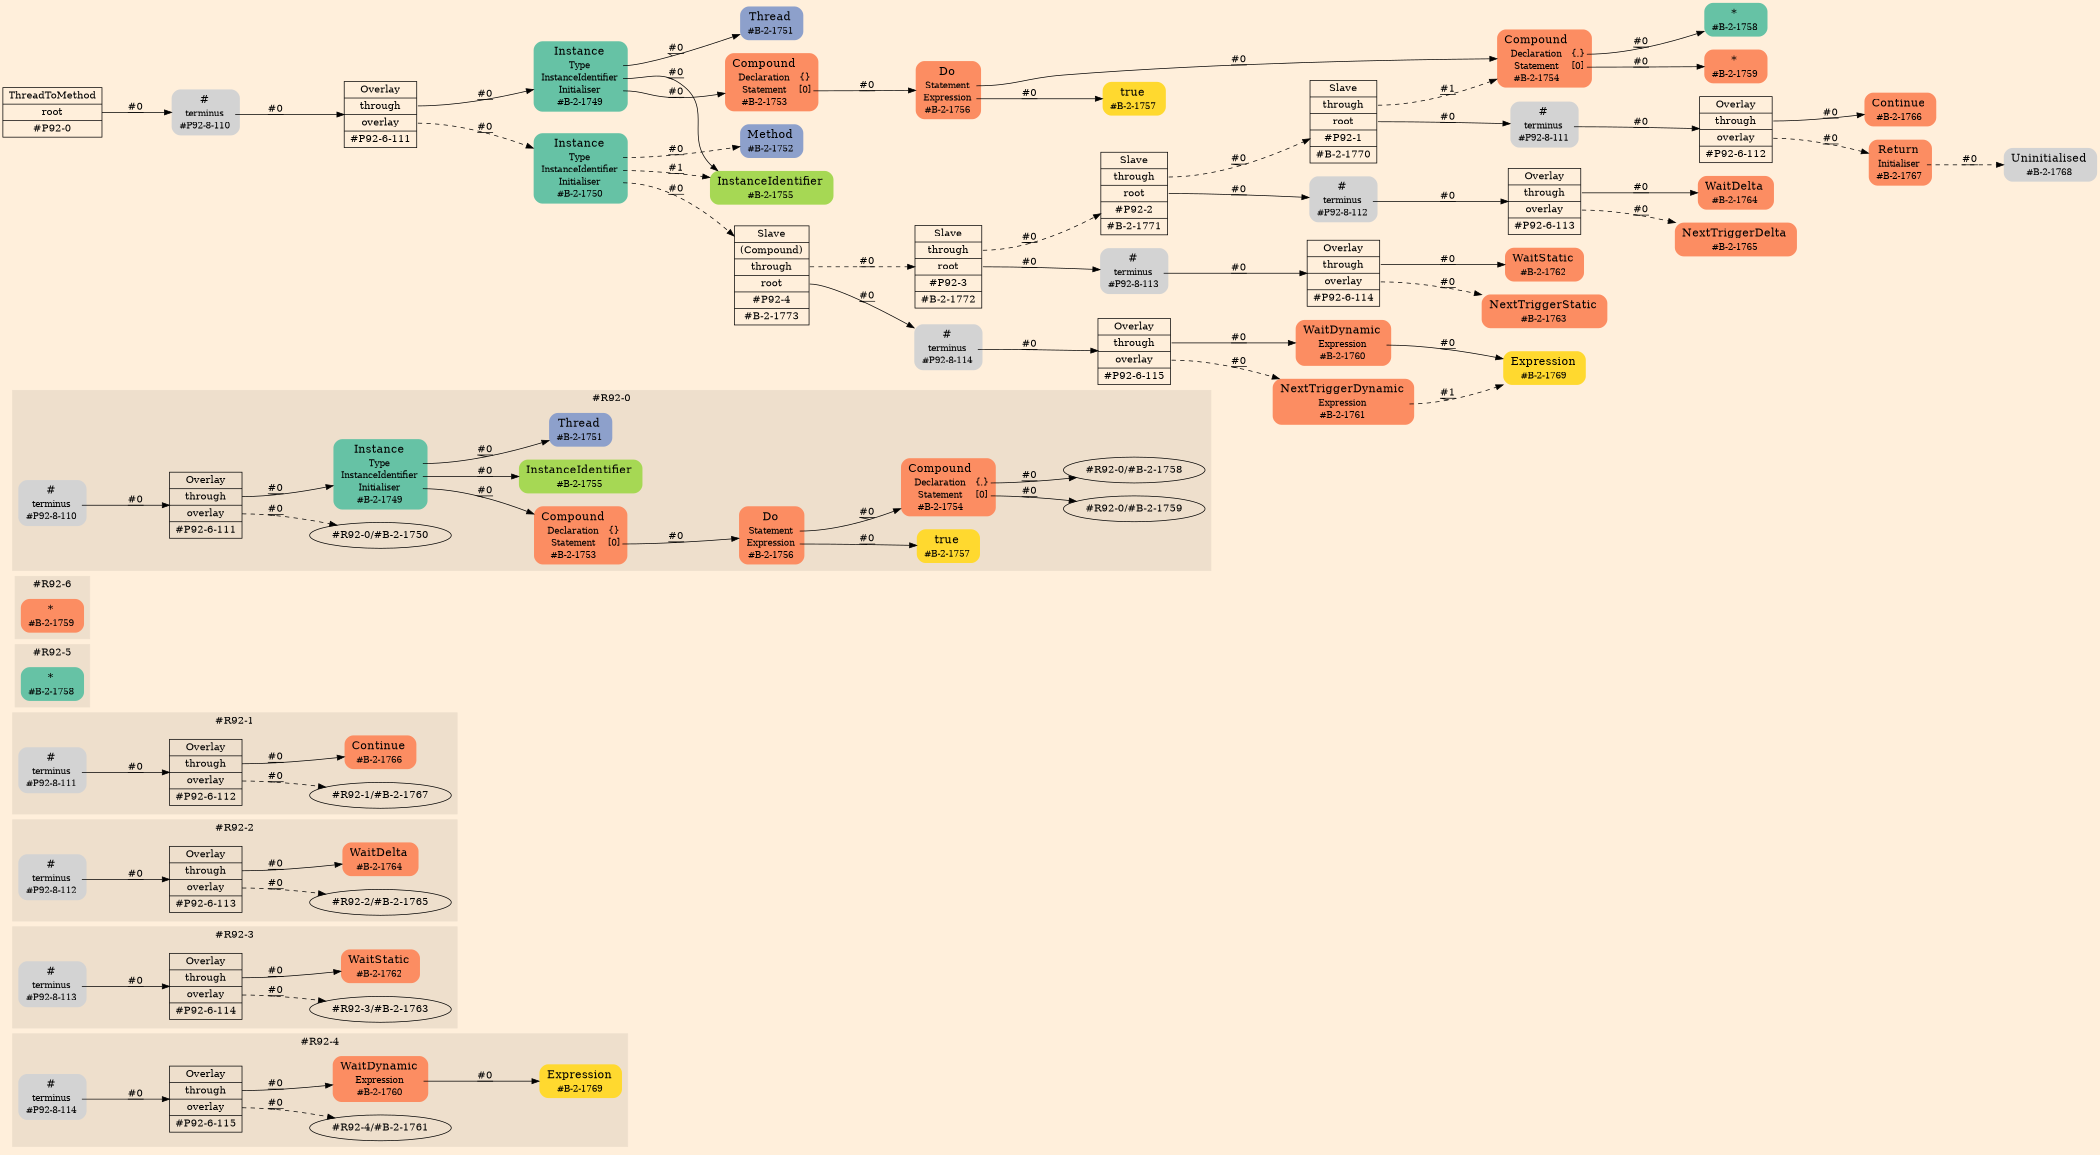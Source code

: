 digraph Inferno {
graph [
rankdir = "LR"
ranksep = 1.0
size = "14,20"
bgcolor = antiquewhite1
color = black
fontcolor = black
];
node [
];
subgraph "cluster#R92-4" {
label = "#R92-4"
style = "filled"
color = antiquewhite2
"#R92-4/#B-2-1769" [
shape = "plaintext"
fillcolor = "/set28/6"
label = <<TABLE BORDER="0" CELLBORDER="0" CELLSPACING="0">
 <TR>
  <TD><FONT POINT-SIZE="16.0">Expression</FONT></TD>
  <TD></TD>
 </TR>
 <TR>
  <TD>#B-2-1769</TD>
  <TD PORT="port0"></TD>
 </TR>
</TABLE>>
style = "rounded,filled"
fontsize = "12"
];
"#R92-4/#B-2-1760" [
shape = "plaintext"
fillcolor = "/set28/2"
label = <<TABLE BORDER="0" CELLBORDER="0" CELLSPACING="0">
 <TR>
  <TD><FONT POINT-SIZE="16.0">WaitDynamic</FONT></TD>
  <TD></TD>
 </TR>
 <TR>
  <TD>Expression</TD>
  <TD PORT="port0"></TD>
 </TR>
 <TR>
  <TD>#B-2-1760</TD>
  <TD PORT="port1"></TD>
 </TR>
</TABLE>>
style = "rounded,filled"
fontsize = "12"
];
"#R92-4/#P92-8-114" [
shape = "plaintext"
label = <<TABLE BORDER="0" CELLBORDER="0" CELLSPACING="0">
 <TR>
  <TD><FONT POINT-SIZE="16.0">#</FONT></TD>
  <TD></TD>
 </TR>
 <TR>
  <TD>terminus</TD>
  <TD PORT="port0"></TD>
 </TR>
 <TR>
  <TD>#P92-8-114</TD>
  <TD PORT="port1"></TD>
 </TR>
</TABLE>>
style = "rounded,filled"
fontsize = "12"
];
"#R92-4/#P92-6-115" [
shape = "record"
fillcolor = antiquewhite2
label = "<fixed> Overlay | <port0> through | <port1> overlay | <port2> #P92-6-115"
style = "filled"
fontsize = "14"
color = black
fontcolor = black
];
"#R92-4/#B-2-1760":port0 -> "#R92-4/#B-2-1769" [style="solid"
label = "#0"
decorate = true
color = black
fontcolor = black
];
"#R92-4/#P92-8-114":port0 -> "#R92-4/#P92-6-115" [style="solid"
label = "#0"
decorate = true
color = black
fontcolor = black
];
"#R92-4/#P92-6-115":port0 -> "#R92-4/#B-2-1760" [style="solid"
label = "#0"
decorate = true
color = black
fontcolor = black
];
"#R92-4/#P92-6-115":port1 -> "#R92-4/#B-2-1761" [style="dashed"
label = "#0"
decorate = true
color = black
fontcolor = black
];
}
subgraph "cluster#R92-3" {
label = "#R92-3"
style = "filled"
color = antiquewhite2
"#R92-3/#B-2-1762" [
shape = "plaintext"
fillcolor = "/set28/2"
label = <<TABLE BORDER="0" CELLBORDER="0" CELLSPACING="0">
 <TR>
  <TD><FONT POINT-SIZE="16.0">WaitStatic</FONT></TD>
  <TD></TD>
 </TR>
 <TR>
  <TD>#B-2-1762</TD>
  <TD PORT="port0"></TD>
 </TR>
</TABLE>>
style = "rounded,filled"
fontsize = "12"
];
"#R92-3/#P92-8-113" [
shape = "plaintext"
label = <<TABLE BORDER="0" CELLBORDER="0" CELLSPACING="0">
 <TR>
  <TD><FONT POINT-SIZE="16.0">#</FONT></TD>
  <TD></TD>
 </TR>
 <TR>
  <TD>terminus</TD>
  <TD PORT="port0"></TD>
 </TR>
 <TR>
  <TD>#P92-8-113</TD>
  <TD PORT="port1"></TD>
 </TR>
</TABLE>>
style = "rounded,filled"
fontsize = "12"
];
"#R92-3/#P92-6-114" [
shape = "record"
fillcolor = antiquewhite2
label = "<fixed> Overlay | <port0> through | <port1> overlay | <port2> #P92-6-114"
style = "filled"
fontsize = "14"
color = black
fontcolor = black
];
"#R92-3/#P92-8-113":port0 -> "#R92-3/#P92-6-114" [style="solid"
label = "#0"
decorate = true
color = black
fontcolor = black
];
"#R92-3/#P92-6-114":port0 -> "#R92-3/#B-2-1762" [style="solid"
label = "#0"
decorate = true
color = black
fontcolor = black
];
"#R92-3/#P92-6-114":port1 -> "#R92-3/#B-2-1763" [style="dashed"
label = "#0"
decorate = true
color = black
fontcolor = black
];
}
subgraph "cluster#R92-2" {
label = "#R92-2"
style = "filled"
color = antiquewhite2
"#R92-2/#B-2-1764" [
shape = "plaintext"
fillcolor = "/set28/2"
label = <<TABLE BORDER="0" CELLBORDER="0" CELLSPACING="0">
 <TR>
  <TD><FONT POINT-SIZE="16.0">WaitDelta</FONT></TD>
  <TD></TD>
 </TR>
 <TR>
  <TD>#B-2-1764</TD>
  <TD PORT="port0"></TD>
 </TR>
</TABLE>>
style = "rounded,filled"
fontsize = "12"
];
"#R92-2/#P92-8-112" [
shape = "plaintext"
label = <<TABLE BORDER="0" CELLBORDER="0" CELLSPACING="0">
 <TR>
  <TD><FONT POINT-SIZE="16.0">#</FONT></TD>
  <TD></TD>
 </TR>
 <TR>
  <TD>terminus</TD>
  <TD PORT="port0"></TD>
 </TR>
 <TR>
  <TD>#P92-8-112</TD>
  <TD PORT="port1"></TD>
 </TR>
</TABLE>>
style = "rounded,filled"
fontsize = "12"
];
"#R92-2/#P92-6-113" [
shape = "record"
fillcolor = antiquewhite2
label = "<fixed> Overlay | <port0> through | <port1> overlay | <port2> #P92-6-113"
style = "filled"
fontsize = "14"
color = black
fontcolor = black
];
"#R92-2/#P92-8-112":port0 -> "#R92-2/#P92-6-113" [style="solid"
label = "#0"
decorate = true
color = black
fontcolor = black
];
"#R92-2/#P92-6-113":port0 -> "#R92-2/#B-2-1764" [style="solid"
label = "#0"
decorate = true
color = black
fontcolor = black
];
"#R92-2/#P92-6-113":port1 -> "#R92-2/#B-2-1765" [style="dashed"
label = "#0"
decorate = true
color = black
fontcolor = black
];
}
subgraph "cluster#R92-1" {
label = "#R92-1"
style = "filled"
color = antiquewhite2
"#R92-1/#B-2-1766" [
shape = "plaintext"
fillcolor = "/set28/2"
label = <<TABLE BORDER="0" CELLBORDER="0" CELLSPACING="0">
 <TR>
  <TD><FONT POINT-SIZE="16.0">Continue</FONT></TD>
  <TD></TD>
 </TR>
 <TR>
  <TD>#B-2-1766</TD>
  <TD PORT="port0"></TD>
 </TR>
</TABLE>>
style = "rounded,filled"
fontsize = "12"
];
"#R92-1/#P92-8-111" [
shape = "plaintext"
label = <<TABLE BORDER="0" CELLBORDER="0" CELLSPACING="0">
 <TR>
  <TD><FONT POINT-SIZE="16.0">#</FONT></TD>
  <TD></TD>
 </TR>
 <TR>
  <TD>terminus</TD>
  <TD PORT="port0"></TD>
 </TR>
 <TR>
  <TD>#P92-8-111</TD>
  <TD PORT="port1"></TD>
 </TR>
</TABLE>>
style = "rounded,filled"
fontsize = "12"
];
"#R92-1/#P92-6-112" [
shape = "record"
fillcolor = antiquewhite2
label = "<fixed> Overlay | <port0> through | <port1> overlay | <port2> #P92-6-112"
style = "filled"
fontsize = "14"
color = black
fontcolor = black
];
"#R92-1/#P92-8-111":port0 -> "#R92-1/#P92-6-112" [style="solid"
label = "#0"
decorate = true
color = black
fontcolor = black
];
"#R92-1/#P92-6-112":port0 -> "#R92-1/#B-2-1766" [style="solid"
label = "#0"
decorate = true
color = black
fontcolor = black
];
"#R92-1/#P92-6-112":port1 -> "#R92-1/#B-2-1767" [style="dashed"
label = "#0"
decorate = true
color = black
fontcolor = black
];
}
subgraph "cluster#R92-5" {
label = "#R92-5"
style = "filled"
color = antiquewhite2
"#R92-5/#B-2-1758" [
shape = "plaintext"
fillcolor = "/set28/1"
label = <<TABLE BORDER="0" CELLBORDER="0" CELLSPACING="0">
 <TR>
  <TD><FONT POINT-SIZE="16.0">*</FONT></TD>
  <TD></TD>
 </TR>
 <TR>
  <TD>#B-2-1758</TD>
  <TD PORT="port0"></TD>
 </TR>
</TABLE>>
style = "rounded,filled"
fontsize = "12"
];
}
subgraph "cluster#R92-6" {
label = "#R92-6"
style = "filled"
color = antiquewhite2
"#R92-6/#B-2-1759" [
shape = "plaintext"
fillcolor = "/set28/2"
label = <<TABLE BORDER="0" CELLBORDER="0" CELLSPACING="0">
 <TR>
  <TD><FONT POINT-SIZE="16.0">*</FONT></TD>
  <TD></TD>
 </TR>
 <TR>
  <TD>#B-2-1759</TD>
  <TD PORT="port0"></TD>
 </TR>
</TABLE>>
style = "rounded,filled"
fontsize = "12"
];
}
subgraph "cluster#R92-0" {
label = "#R92-0"
style = "filled"
color = antiquewhite2
"#R92-0/#B-2-1757" [
shape = "plaintext"
fillcolor = "/set28/6"
label = <<TABLE BORDER="0" CELLBORDER="0" CELLSPACING="0">
 <TR>
  <TD><FONT POINT-SIZE="16.0">true</FONT></TD>
  <TD></TD>
 </TR>
 <TR>
  <TD>#B-2-1757</TD>
  <TD PORT="port0"></TD>
 </TR>
</TABLE>>
style = "rounded,filled"
fontsize = "12"
];
"#R92-0/#B-2-1751" [
shape = "plaintext"
fillcolor = "/set28/3"
label = <<TABLE BORDER="0" CELLBORDER="0" CELLSPACING="0">
 <TR>
  <TD><FONT POINT-SIZE="16.0">Thread</FONT></TD>
  <TD></TD>
 </TR>
 <TR>
  <TD>#B-2-1751</TD>
  <TD PORT="port0"></TD>
 </TR>
</TABLE>>
style = "rounded,filled"
fontsize = "12"
];
"#R92-0/#B-2-1756" [
shape = "plaintext"
fillcolor = "/set28/2"
label = <<TABLE BORDER="0" CELLBORDER="0" CELLSPACING="0">
 <TR>
  <TD><FONT POINT-SIZE="16.0">Do</FONT></TD>
  <TD></TD>
 </TR>
 <TR>
  <TD>Statement</TD>
  <TD PORT="port0"></TD>
 </TR>
 <TR>
  <TD>Expression</TD>
  <TD PORT="port1"></TD>
 </TR>
 <TR>
  <TD>#B-2-1756</TD>
  <TD PORT="port2"></TD>
 </TR>
</TABLE>>
style = "rounded,filled"
fontsize = "12"
];
"#R92-0/#B-2-1753" [
shape = "plaintext"
fillcolor = "/set28/2"
label = <<TABLE BORDER="0" CELLBORDER="0" CELLSPACING="0">
 <TR>
  <TD><FONT POINT-SIZE="16.0">Compound</FONT></TD>
  <TD></TD>
 </TR>
 <TR>
  <TD>Declaration</TD>
  <TD PORT="port0">{}</TD>
 </TR>
 <TR>
  <TD>Statement</TD>
  <TD PORT="port1">[0]</TD>
 </TR>
 <TR>
  <TD>#B-2-1753</TD>
  <TD PORT="port2"></TD>
 </TR>
</TABLE>>
style = "rounded,filled"
fontsize = "12"
];
"#R92-0/#B-2-1754" [
shape = "plaintext"
fillcolor = "/set28/2"
label = <<TABLE BORDER="0" CELLBORDER="0" CELLSPACING="0">
 <TR>
  <TD><FONT POINT-SIZE="16.0">Compound</FONT></TD>
  <TD></TD>
 </TR>
 <TR>
  <TD>Declaration</TD>
  <TD PORT="port0">{.}</TD>
 </TR>
 <TR>
  <TD>Statement</TD>
  <TD PORT="port1">[0]</TD>
 </TR>
 <TR>
  <TD>#B-2-1754</TD>
  <TD PORT="port2"></TD>
 </TR>
</TABLE>>
style = "rounded,filled"
fontsize = "12"
];
"#R92-0/#P92-8-110" [
shape = "plaintext"
label = <<TABLE BORDER="0" CELLBORDER="0" CELLSPACING="0">
 <TR>
  <TD><FONT POINT-SIZE="16.0">#</FONT></TD>
  <TD></TD>
 </TR>
 <TR>
  <TD>terminus</TD>
  <TD PORT="port0"></TD>
 </TR>
 <TR>
  <TD>#P92-8-110</TD>
  <TD PORT="port1"></TD>
 </TR>
</TABLE>>
style = "rounded,filled"
fontsize = "12"
];
"#R92-0/#B-2-1749" [
shape = "plaintext"
fillcolor = "/set28/1"
label = <<TABLE BORDER="0" CELLBORDER="0" CELLSPACING="0">
 <TR>
  <TD><FONT POINT-SIZE="16.0">Instance</FONT></TD>
  <TD></TD>
 </TR>
 <TR>
  <TD>Type</TD>
  <TD PORT="port0"></TD>
 </TR>
 <TR>
  <TD>InstanceIdentifier</TD>
  <TD PORT="port1"></TD>
 </TR>
 <TR>
  <TD>Initialiser</TD>
  <TD PORT="port2"></TD>
 </TR>
 <TR>
  <TD>#B-2-1749</TD>
  <TD PORT="port3"></TD>
 </TR>
</TABLE>>
style = "rounded,filled"
fontsize = "12"
];
"#R92-0/#P92-6-111" [
shape = "record"
fillcolor = antiquewhite2
label = "<fixed> Overlay | <port0> through | <port1> overlay | <port2> #P92-6-111"
style = "filled"
fontsize = "14"
color = black
fontcolor = black
];
"#R92-0/#B-2-1755" [
shape = "plaintext"
fillcolor = "/set28/5"
label = <<TABLE BORDER="0" CELLBORDER="0" CELLSPACING="0">
 <TR>
  <TD><FONT POINT-SIZE="16.0">InstanceIdentifier</FONT></TD>
  <TD></TD>
 </TR>
 <TR>
  <TD>#B-2-1755</TD>
  <TD PORT="port0"></TD>
 </TR>
</TABLE>>
style = "rounded,filled"
fontsize = "12"
];
"#R92-0/#B-2-1756":port0 -> "#R92-0/#B-2-1754" [style="solid"
label = "#0"
decorate = true
color = black
fontcolor = black
];
"#R92-0/#B-2-1756":port1 -> "#R92-0/#B-2-1757" [style="solid"
label = "#0"
decorate = true
color = black
fontcolor = black
];
"#R92-0/#B-2-1753":port1 -> "#R92-0/#B-2-1756" [style="solid"
label = "#0"
decorate = true
color = black
fontcolor = black
];
"#R92-0/#B-2-1754":port0 -> "#R92-0/#B-2-1758" [style="solid"
label = "#0"
decorate = true
color = black
fontcolor = black
];
"#R92-0/#B-2-1754":port1 -> "#R92-0/#B-2-1759" [style="solid"
label = "#0"
decorate = true
color = black
fontcolor = black
];
"#R92-0/#P92-8-110":port0 -> "#R92-0/#P92-6-111" [style="solid"
label = "#0"
decorate = true
color = black
fontcolor = black
];
"#R92-0/#B-2-1749":port0 -> "#R92-0/#B-2-1751" [style="solid"
label = "#0"
decorate = true
color = black
fontcolor = black
];
"#R92-0/#B-2-1749":port1 -> "#R92-0/#B-2-1755" [style="solid"
label = "#0"
decorate = true
color = black
fontcolor = black
];
"#R92-0/#B-2-1749":port2 -> "#R92-0/#B-2-1753" [style="solid"
label = "#0"
decorate = true
color = black
fontcolor = black
];
"#R92-0/#P92-6-111":port0 -> "#R92-0/#B-2-1749" [style="solid"
label = "#0"
decorate = true
color = black
fontcolor = black
];
"#R92-0/#P92-6-111":port1 -> "#R92-0/#B-2-1750" [style="dashed"
label = "#0"
decorate = true
color = black
fontcolor = black
];
}
"CR#P92-0" [
shape = "record"
fillcolor = antiquewhite1
label = "<fixed> ThreadToMethod | <port0> root | <port1> #P92-0"
style = "filled"
fontsize = "14"
color = black
fontcolor = black
];
"#P92-8-110" [
shape = "plaintext"
label = <<TABLE BORDER="0" CELLBORDER="0" CELLSPACING="0">
 <TR>
  <TD><FONT POINT-SIZE="16.0">#</FONT></TD>
  <TD></TD>
 </TR>
 <TR>
  <TD>terminus</TD>
  <TD PORT="port0"></TD>
 </TR>
 <TR>
  <TD>#P92-8-110</TD>
  <TD PORT="port1"></TD>
 </TR>
</TABLE>>
style = "rounded,filled"
fontsize = "12"
];
"#P92-6-111" [
shape = "record"
fillcolor = antiquewhite1
label = "<fixed> Overlay | <port0> through | <port1> overlay | <port2> #P92-6-111"
style = "filled"
fontsize = "14"
color = black
fontcolor = black
];
"#B-2-1749" [
shape = "plaintext"
fillcolor = "/set28/1"
label = <<TABLE BORDER="0" CELLBORDER="0" CELLSPACING="0">
 <TR>
  <TD><FONT POINT-SIZE="16.0">Instance</FONT></TD>
  <TD></TD>
 </TR>
 <TR>
  <TD>Type</TD>
  <TD PORT="port0"></TD>
 </TR>
 <TR>
  <TD>InstanceIdentifier</TD>
  <TD PORT="port1"></TD>
 </TR>
 <TR>
  <TD>Initialiser</TD>
  <TD PORT="port2"></TD>
 </TR>
 <TR>
  <TD>#B-2-1749</TD>
  <TD PORT="port3"></TD>
 </TR>
</TABLE>>
style = "rounded,filled"
fontsize = "12"
];
"#B-2-1751" [
shape = "plaintext"
fillcolor = "/set28/3"
label = <<TABLE BORDER="0" CELLBORDER="0" CELLSPACING="0">
 <TR>
  <TD><FONT POINT-SIZE="16.0">Thread</FONT></TD>
  <TD></TD>
 </TR>
 <TR>
  <TD>#B-2-1751</TD>
  <TD PORT="port0"></TD>
 </TR>
</TABLE>>
style = "rounded,filled"
fontsize = "12"
];
"#B-2-1755" [
shape = "plaintext"
fillcolor = "/set28/5"
label = <<TABLE BORDER="0" CELLBORDER="0" CELLSPACING="0">
 <TR>
  <TD><FONT POINT-SIZE="16.0">InstanceIdentifier</FONT></TD>
  <TD></TD>
 </TR>
 <TR>
  <TD>#B-2-1755</TD>
  <TD PORT="port0"></TD>
 </TR>
</TABLE>>
style = "rounded,filled"
fontsize = "12"
];
"#B-2-1753" [
shape = "plaintext"
fillcolor = "/set28/2"
label = <<TABLE BORDER="0" CELLBORDER="0" CELLSPACING="0">
 <TR>
  <TD><FONT POINT-SIZE="16.0">Compound</FONT></TD>
  <TD></TD>
 </TR>
 <TR>
  <TD>Declaration</TD>
  <TD PORT="port0">{}</TD>
 </TR>
 <TR>
  <TD>Statement</TD>
  <TD PORT="port1">[0]</TD>
 </TR>
 <TR>
  <TD>#B-2-1753</TD>
  <TD PORT="port2"></TD>
 </TR>
</TABLE>>
style = "rounded,filled"
fontsize = "12"
];
"#B-2-1756" [
shape = "plaintext"
fillcolor = "/set28/2"
label = <<TABLE BORDER="0" CELLBORDER="0" CELLSPACING="0">
 <TR>
  <TD><FONT POINT-SIZE="16.0">Do</FONT></TD>
  <TD></TD>
 </TR>
 <TR>
  <TD>Statement</TD>
  <TD PORT="port0"></TD>
 </TR>
 <TR>
  <TD>Expression</TD>
  <TD PORT="port1"></TD>
 </TR>
 <TR>
  <TD>#B-2-1756</TD>
  <TD PORT="port2"></TD>
 </TR>
</TABLE>>
style = "rounded,filled"
fontsize = "12"
];
"#B-2-1754" [
shape = "plaintext"
fillcolor = "/set28/2"
label = <<TABLE BORDER="0" CELLBORDER="0" CELLSPACING="0">
 <TR>
  <TD><FONT POINT-SIZE="16.0">Compound</FONT></TD>
  <TD></TD>
 </TR>
 <TR>
  <TD>Declaration</TD>
  <TD PORT="port0">{.}</TD>
 </TR>
 <TR>
  <TD>Statement</TD>
  <TD PORT="port1">[0]</TD>
 </TR>
 <TR>
  <TD>#B-2-1754</TD>
  <TD PORT="port2"></TD>
 </TR>
</TABLE>>
style = "rounded,filled"
fontsize = "12"
];
"#B-2-1758" [
shape = "plaintext"
fillcolor = "/set28/1"
label = <<TABLE BORDER="0" CELLBORDER="0" CELLSPACING="0">
 <TR>
  <TD><FONT POINT-SIZE="16.0">*</FONT></TD>
  <TD></TD>
 </TR>
 <TR>
  <TD>#B-2-1758</TD>
  <TD PORT="port0"></TD>
 </TR>
</TABLE>>
style = "rounded,filled"
fontsize = "12"
];
"#B-2-1759" [
shape = "plaintext"
fillcolor = "/set28/2"
label = <<TABLE BORDER="0" CELLBORDER="0" CELLSPACING="0">
 <TR>
  <TD><FONT POINT-SIZE="16.0">*</FONT></TD>
  <TD></TD>
 </TR>
 <TR>
  <TD>#B-2-1759</TD>
  <TD PORT="port0"></TD>
 </TR>
</TABLE>>
style = "rounded,filled"
fontsize = "12"
];
"#B-2-1757" [
shape = "plaintext"
fillcolor = "/set28/6"
label = <<TABLE BORDER="0" CELLBORDER="0" CELLSPACING="0">
 <TR>
  <TD><FONT POINT-SIZE="16.0">true</FONT></TD>
  <TD></TD>
 </TR>
 <TR>
  <TD>#B-2-1757</TD>
  <TD PORT="port0"></TD>
 </TR>
</TABLE>>
style = "rounded,filled"
fontsize = "12"
];
"#B-2-1750" [
shape = "plaintext"
fillcolor = "/set28/1"
label = <<TABLE BORDER="0" CELLBORDER="0" CELLSPACING="0">
 <TR>
  <TD><FONT POINT-SIZE="16.0">Instance</FONT></TD>
  <TD></TD>
 </TR>
 <TR>
  <TD>Type</TD>
  <TD PORT="port0"></TD>
 </TR>
 <TR>
  <TD>InstanceIdentifier</TD>
  <TD PORT="port1"></TD>
 </TR>
 <TR>
  <TD>Initialiser</TD>
  <TD PORT="port2"></TD>
 </TR>
 <TR>
  <TD>#B-2-1750</TD>
  <TD PORT="port3"></TD>
 </TR>
</TABLE>>
style = "rounded,filled"
fontsize = "12"
];
"#B-2-1752" [
shape = "plaintext"
fillcolor = "/set28/3"
label = <<TABLE BORDER="0" CELLBORDER="0" CELLSPACING="0">
 <TR>
  <TD><FONT POINT-SIZE="16.0">Method</FONT></TD>
  <TD></TD>
 </TR>
 <TR>
  <TD>#B-2-1752</TD>
  <TD PORT="port0"></TD>
 </TR>
</TABLE>>
style = "rounded,filled"
fontsize = "12"
];
"#B-2-1773" [
shape = "record"
fillcolor = antiquewhite1
label = "<fixed> Slave | <port0> (Compound) | <port1> through | <port2> root | <port3> #P92-4 | <port4> #B-2-1773"
style = "filled"
fontsize = "14"
color = black
fontcolor = black
];
"#B-2-1772" [
shape = "record"
fillcolor = antiquewhite1
label = "<fixed> Slave | <port0> through | <port1> root | <port2> #P92-3 | <port3> #B-2-1772"
style = "filled"
fontsize = "14"
color = black
fontcolor = black
];
"#B-2-1771" [
shape = "record"
fillcolor = antiquewhite1
label = "<fixed> Slave | <port0> through | <port1> root | <port2> #P92-2 | <port3> #B-2-1771"
style = "filled"
fontsize = "14"
color = black
fontcolor = black
];
"#B-2-1770" [
shape = "record"
fillcolor = antiquewhite1
label = "<fixed> Slave | <port0> through | <port1> root | <port2> #P92-1 | <port3> #B-2-1770"
style = "filled"
fontsize = "14"
color = black
fontcolor = black
];
"#P92-8-111" [
shape = "plaintext"
label = <<TABLE BORDER="0" CELLBORDER="0" CELLSPACING="0">
 <TR>
  <TD><FONT POINT-SIZE="16.0">#</FONT></TD>
  <TD></TD>
 </TR>
 <TR>
  <TD>terminus</TD>
  <TD PORT="port0"></TD>
 </TR>
 <TR>
  <TD>#P92-8-111</TD>
  <TD PORT="port1"></TD>
 </TR>
</TABLE>>
style = "rounded,filled"
fontsize = "12"
];
"#P92-6-112" [
shape = "record"
fillcolor = antiquewhite1
label = "<fixed> Overlay | <port0> through | <port1> overlay | <port2> #P92-6-112"
style = "filled"
fontsize = "14"
color = black
fontcolor = black
];
"#B-2-1766" [
shape = "plaintext"
fillcolor = "/set28/2"
label = <<TABLE BORDER="0" CELLBORDER="0" CELLSPACING="0">
 <TR>
  <TD><FONT POINT-SIZE="16.0">Continue</FONT></TD>
  <TD></TD>
 </TR>
 <TR>
  <TD>#B-2-1766</TD>
  <TD PORT="port0"></TD>
 </TR>
</TABLE>>
style = "rounded,filled"
fontsize = "12"
];
"#B-2-1767" [
shape = "plaintext"
fillcolor = "/set28/2"
label = <<TABLE BORDER="0" CELLBORDER="0" CELLSPACING="0">
 <TR>
  <TD><FONT POINT-SIZE="16.0">Return</FONT></TD>
  <TD></TD>
 </TR>
 <TR>
  <TD>Initialiser</TD>
  <TD PORT="port0"></TD>
 </TR>
 <TR>
  <TD>#B-2-1767</TD>
  <TD PORT="port1"></TD>
 </TR>
</TABLE>>
style = "rounded,filled"
fontsize = "12"
];
"#B-2-1768" [
shape = "plaintext"
label = <<TABLE BORDER="0" CELLBORDER="0" CELLSPACING="0">
 <TR>
  <TD><FONT POINT-SIZE="16.0">Uninitialised</FONT></TD>
  <TD></TD>
 </TR>
 <TR>
  <TD>#B-2-1768</TD>
  <TD PORT="port0"></TD>
 </TR>
</TABLE>>
style = "rounded,filled"
fontsize = "12"
];
"#P92-8-112" [
shape = "plaintext"
label = <<TABLE BORDER="0" CELLBORDER="0" CELLSPACING="0">
 <TR>
  <TD><FONT POINT-SIZE="16.0">#</FONT></TD>
  <TD></TD>
 </TR>
 <TR>
  <TD>terminus</TD>
  <TD PORT="port0"></TD>
 </TR>
 <TR>
  <TD>#P92-8-112</TD>
  <TD PORT="port1"></TD>
 </TR>
</TABLE>>
style = "rounded,filled"
fontsize = "12"
];
"#P92-6-113" [
shape = "record"
fillcolor = antiquewhite1
label = "<fixed> Overlay | <port0> through | <port1> overlay | <port2> #P92-6-113"
style = "filled"
fontsize = "14"
color = black
fontcolor = black
];
"#B-2-1764" [
shape = "plaintext"
fillcolor = "/set28/2"
label = <<TABLE BORDER="0" CELLBORDER="0" CELLSPACING="0">
 <TR>
  <TD><FONT POINT-SIZE="16.0">WaitDelta</FONT></TD>
  <TD></TD>
 </TR>
 <TR>
  <TD>#B-2-1764</TD>
  <TD PORT="port0"></TD>
 </TR>
</TABLE>>
style = "rounded,filled"
fontsize = "12"
];
"#B-2-1765" [
shape = "plaintext"
fillcolor = "/set28/2"
label = <<TABLE BORDER="0" CELLBORDER="0" CELLSPACING="0">
 <TR>
  <TD><FONT POINT-SIZE="16.0">NextTriggerDelta</FONT></TD>
  <TD></TD>
 </TR>
 <TR>
  <TD>#B-2-1765</TD>
  <TD PORT="port0"></TD>
 </TR>
</TABLE>>
style = "rounded,filled"
fontsize = "12"
];
"#P92-8-113" [
shape = "plaintext"
label = <<TABLE BORDER="0" CELLBORDER="0" CELLSPACING="0">
 <TR>
  <TD><FONT POINT-SIZE="16.0">#</FONT></TD>
  <TD></TD>
 </TR>
 <TR>
  <TD>terminus</TD>
  <TD PORT="port0"></TD>
 </TR>
 <TR>
  <TD>#P92-8-113</TD>
  <TD PORT="port1"></TD>
 </TR>
</TABLE>>
style = "rounded,filled"
fontsize = "12"
];
"#P92-6-114" [
shape = "record"
fillcolor = antiquewhite1
label = "<fixed> Overlay | <port0> through | <port1> overlay | <port2> #P92-6-114"
style = "filled"
fontsize = "14"
color = black
fontcolor = black
];
"#B-2-1762" [
shape = "plaintext"
fillcolor = "/set28/2"
label = <<TABLE BORDER="0" CELLBORDER="0" CELLSPACING="0">
 <TR>
  <TD><FONT POINT-SIZE="16.0">WaitStatic</FONT></TD>
  <TD></TD>
 </TR>
 <TR>
  <TD>#B-2-1762</TD>
  <TD PORT="port0"></TD>
 </TR>
</TABLE>>
style = "rounded,filled"
fontsize = "12"
];
"#B-2-1763" [
shape = "plaintext"
fillcolor = "/set28/2"
label = <<TABLE BORDER="0" CELLBORDER="0" CELLSPACING="0">
 <TR>
  <TD><FONT POINT-SIZE="16.0">NextTriggerStatic</FONT></TD>
  <TD></TD>
 </TR>
 <TR>
  <TD>#B-2-1763</TD>
  <TD PORT="port0"></TD>
 </TR>
</TABLE>>
style = "rounded,filled"
fontsize = "12"
];
"#P92-8-114" [
shape = "plaintext"
label = <<TABLE BORDER="0" CELLBORDER="0" CELLSPACING="0">
 <TR>
  <TD><FONT POINT-SIZE="16.0">#</FONT></TD>
  <TD></TD>
 </TR>
 <TR>
  <TD>terminus</TD>
  <TD PORT="port0"></TD>
 </TR>
 <TR>
  <TD>#P92-8-114</TD>
  <TD PORT="port1"></TD>
 </TR>
</TABLE>>
style = "rounded,filled"
fontsize = "12"
];
"#P92-6-115" [
shape = "record"
fillcolor = antiquewhite1
label = "<fixed> Overlay | <port0> through | <port1> overlay | <port2> #P92-6-115"
style = "filled"
fontsize = "14"
color = black
fontcolor = black
];
"#B-2-1760" [
shape = "plaintext"
fillcolor = "/set28/2"
label = <<TABLE BORDER="0" CELLBORDER="0" CELLSPACING="0">
 <TR>
  <TD><FONT POINT-SIZE="16.0">WaitDynamic</FONT></TD>
  <TD></TD>
 </TR>
 <TR>
  <TD>Expression</TD>
  <TD PORT="port0"></TD>
 </TR>
 <TR>
  <TD>#B-2-1760</TD>
  <TD PORT="port1"></TD>
 </TR>
</TABLE>>
style = "rounded,filled"
fontsize = "12"
];
"#B-2-1769" [
shape = "plaintext"
fillcolor = "/set28/6"
label = <<TABLE BORDER="0" CELLBORDER="0" CELLSPACING="0">
 <TR>
  <TD><FONT POINT-SIZE="16.0">Expression</FONT></TD>
  <TD></TD>
 </TR>
 <TR>
  <TD>#B-2-1769</TD>
  <TD PORT="port0"></TD>
 </TR>
</TABLE>>
style = "rounded,filled"
fontsize = "12"
];
"#B-2-1761" [
shape = "plaintext"
fillcolor = "/set28/2"
label = <<TABLE BORDER="0" CELLBORDER="0" CELLSPACING="0">
 <TR>
  <TD><FONT POINT-SIZE="16.0">NextTriggerDynamic</FONT></TD>
  <TD></TD>
 </TR>
 <TR>
  <TD>Expression</TD>
  <TD PORT="port0"></TD>
 </TR>
 <TR>
  <TD>#B-2-1761</TD>
  <TD PORT="port1"></TD>
 </TR>
</TABLE>>
style = "rounded,filled"
fontsize = "12"
];
"CR#P92-0":port0 -> "#P92-8-110" [style="solid"
label = "#0"
decorate = true
color = black
fontcolor = black
];
"#P92-8-110":port0 -> "#P92-6-111" [style="solid"
label = "#0"
decorate = true
color = black
fontcolor = black
];
"#P92-6-111":port0 -> "#B-2-1749" [style="solid"
label = "#0"
decorate = true
color = black
fontcolor = black
];
"#P92-6-111":port1 -> "#B-2-1750" [style="dashed"
label = "#0"
decorate = true
color = black
fontcolor = black
];
"#B-2-1749":port0 -> "#B-2-1751" [style="solid"
label = "#0"
decorate = true
color = black
fontcolor = black
];
"#B-2-1749":port1 -> "#B-2-1755" [style="solid"
label = "#0"
decorate = true
color = black
fontcolor = black
];
"#B-2-1749":port2 -> "#B-2-1753" [style="solid"
label = "#0"
decorate = true
color = black
fontcolor = black
];
"#B-2-1753":port1 -> "#B-2-1756" [style="solid"
label = "#0"
decorate = true
color = black
fontcolor = black
];
"#B-2-1756":port0 -> "#B-2-1754" [style="solid"
label = "#0"
decorate = true
color = black
fontcolor = black
];
"#B-2-1756":port1 -> "#B-2-1757" [style="solid"
label = "#0"
decorate = true
color = black
fontcolor = black
];
"#B-2-1754":port0 -> "#B-2-1758" [style="solid"
label = "#0"
decorate = true
color = black
fontcolor = black
];
"#B-2-1754":port1 -> "#B-2-1759" [style="solid"
label = "#0"
decorate = true
color = black
fontcolor = black
];
"#B-2-1750":port0 -> "#B-2-1752" [style="dashed"
label = "#0"
decorate = true
color = black
fontcolor = black
];
"#B-2-1750":port1 -> "#B-2-1755" [style="dashed"
label = "#1"
decorate = true
color = black
fontcolor = black
];
"#B-2-1750":port2 -> "#B-2-1773" [style="dashed"
label = "#0"
decorate = true
color = black
fontcolor = black
];
"#B-2-1773":port1 -> "#B-2-1772" [style="dashed"
label = "#0"
decorate = true
color = black
fontcolor = black
];
"#B-2-1773":port2 -> "#P92-8-114" [style="solid"
label = "#0"
decorate = true
color = black
fontcolor = black
];
"#B-2-1772":port0 -> "#B-2-1771" [style="dashed"
label = "#0"
decorate = true
color = black
fontcolor = black
];
"#B-2-1772":port1 -> "#P92-8-113" [style="solid"
label = "#0"
decorate = true
color = black
fontcolor = black
];
"#B-2-1771":port0 -> "#B-2-1770" [style="dashed"
label = "#0"
decorate = true
color = black
fontcolor = black
];
"#B-2-1771":port1 -> "#P92-8-112" [style="solid"
label = "#0"
decorate = true
color = black
fontcolor = black
];
"#B-2-1770":port0 -> "#B-2-1754" [style="dashed"
label = "#1"
decorate = true
color = black
fontcolor = black
];
"#B-2-1770":port1 -> "#P92-8-111" [style="solid"
label = "#0"
decorate = true
color = black
fontcolor = black
];
"#P92-8-111":port0 -> "#P92-6-112" [style="solid"
label = "#0"
decorate = true
color = black
fontcolor = black
];
"#P92-6-112":port0 -> "#B-2-1766" [style="solid"
label = "#0"
decorate = true
color = black
fontcolor = black
];
"#P92-6-112":port1 -> "#B-2-1767" [style="dashed"
label = "#0"
decorate = true
color = black
fontcolor = black
];
"#B-2-1767":port0 -> "#B-2-1768" [style="dashed"
label = "#0"
decorate = true
color = black
fontcolor = black
];
"#P92-8-112":port0 -> "#P92-6-113" [style="solid"
label = "#0"
decorate = true
color = black
fontcolor = black
];
"#P92-6-113":port0 -> "#B-2-1764" [style="solid"
label = "#0"
decorate = true
color = black
fontcolor = black
];
"#P92-6-113":port1 -> "#B-2-1765" [style="dashed"
label = "#0"
decorate = true
color = black
fontcolor = black
];
"#P92-8-113":port0 -> "#P92-6-114" [style="solid"
label = "#0"
decorate = true
color = black
fontcolor = black
];
"#P92-6-114":port0 -> "#B-2-1762" [style="solid"
label = "#0"
decorate = true
color = black
fontcolor = black
];
"#P92-6-114":port1 -> "#B-2-1763" [style="dashed"
label = "#0"
decorate = true
color = black
fontcolor = black
];
"#P92-8-114":port0 -> "#P92-6-115" [style="solid"
label = "#0"
decorate = true
color = black
fontcolor = black
];
"#P92-6-115":port0 -> "#B-2-1760" [style="solid"
label = "#0"
decorate = true
color = black
fontcolor = black
];
"#P92-6-115":port1 -> "#B-2-1761" [style="dashed"
label = "#0"
decorate = true
color = black
fontcolor = black
];
"#B-2-1760":port0 -> "#B-2-1769" [style="solid"
label = "#0"
decorate = true
color = black
fontcolor = black
];
"#B-2-1761":port0 -> "#B-2-1769" [style="dashed"
label = "#1"
decorate = true
color = black
fontcolor = black
];
}
